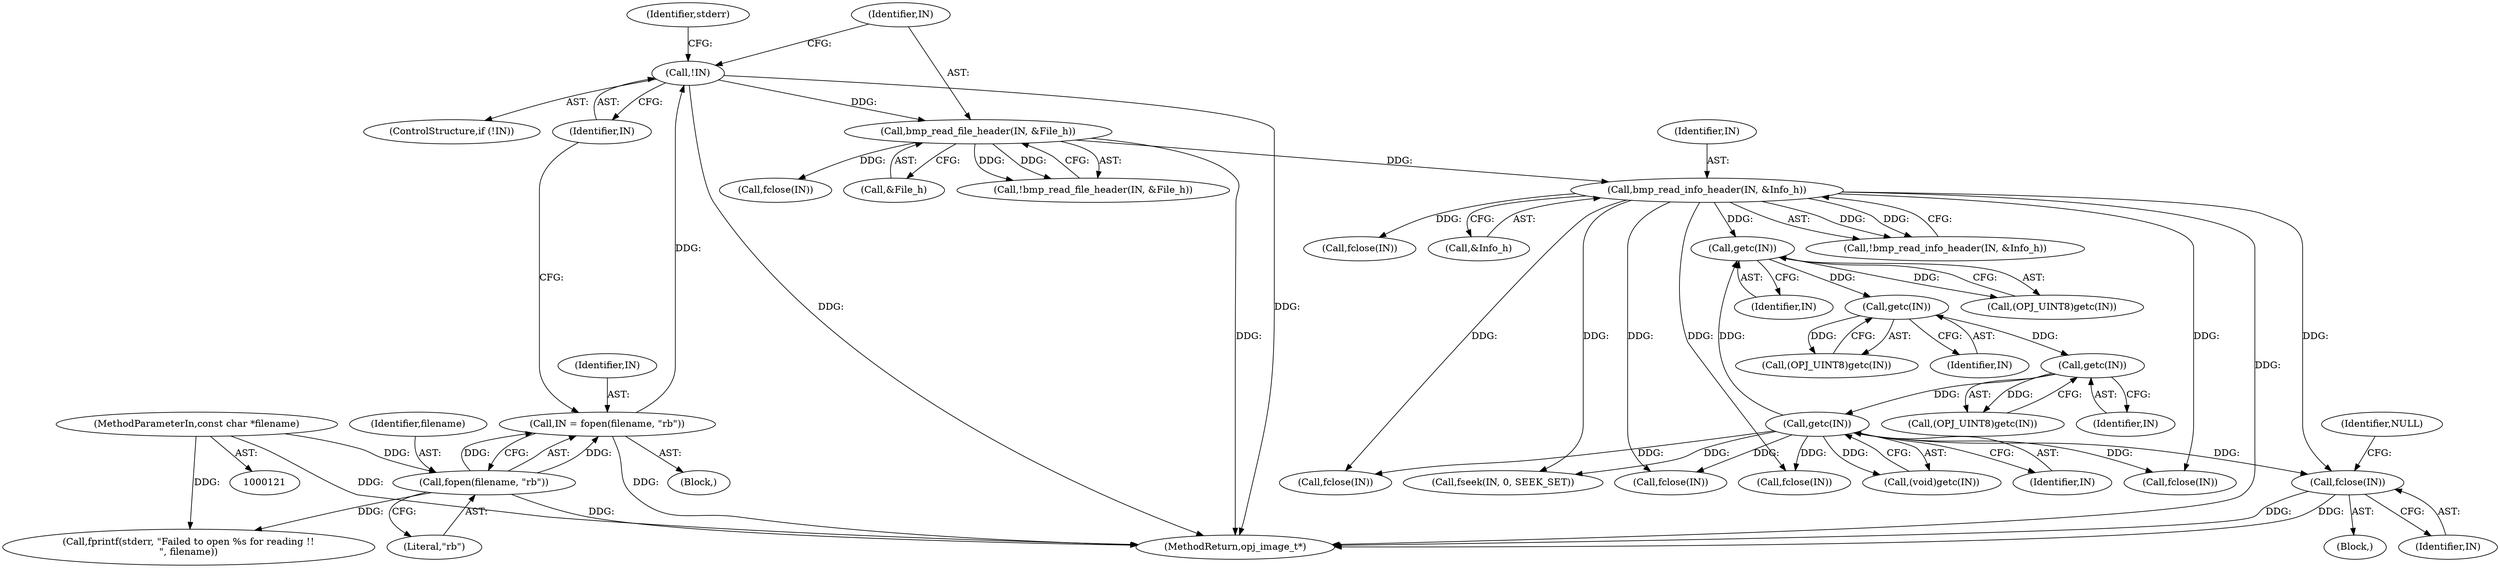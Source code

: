 digraph "0_openjpeg_da940424816e11d624362ce080bc026adffa26e8@API" {
"1000435" [label="(Call,fclose(IN))"];
"1000311" [label="(Call,getc(IN))"];
"1000307" [label="(Call,getc(IN))"];
"1000299" [label="(Call,getc(IN))"];
"1000291" [label="(Call,getc(IN))"];
"1000195" [label="(Call,bmp_read_info_header(IN, &Info_h))"];
"1000184" [label="(Call,bmp_read_file_header(IN, &File_h))"];
"1000173" [label="(Call,!IN)"];
"1000167" [label="(Call,IN = fopen(filename, \"rb\"))"];
"1000169" [label="(Call,fopen(filename, \"rb\"))"];
"1000122" [label="(MethodParameterIn,const char *filename)"];
"1000434" [label="(Block,)"];
"1000183" [label="(Call,!bmp_read_file_header(IN, &File_h))"];
"1000169" [label="(Call,fopen(filename, \"rb\"))"];
"1000172" [label="(ControlStructure,if (!IN))"];
"1000185" [label="(Identifier,IN)"];
"1000174" [label="(Identifier,IN)"];
"1000311" [label="(Call,getc(IN))"];
"1000309" [label="(Call,(void)getc(IN))"];
"1000194" [label="(Call,!bmp_read_info_header(IN, &Info_h))"];
"1000435" [label="(Call,fclose(IN))"];
"1000291" [label="(Call,getc(IN))"];
"1000369" [label="(Call,fclose(IN))"];
"1000289" [label="(Call,(OPJ_UINT8)getc(IN))"];
"1000307" [label="(Call,getc(IN))"];
"1000200" [label="(Call,fclose(IN))"];
"1000122" [label="(MethodParameterIn,const char *filename)"];
"1000197" [label="(Call,&Info_h)"];
"1000177" [label="(Identifier,stderr)"];
"1000980" [label="(MethodReturn,opj_image_t*)"];
"1000436" [label="(Identifier,IN)"];
"1000494" [label="(Call,fseek(IN, 0, SEEK_SET))"];
"1000312" [label="(Identifier,IN)"];
"1000195" [label="(Call,bmp_read_info_header(IN, &Info_h))"];
"1000171" [label="(Literal,\"rb\")"];
"1000438" [label="(Identifier,NULL)"];
"1000168" [label="(Identifier,IN)"];
"1000189" [label="(Call,fclose(IN))"];
"1000173" [label="(Call,!IN)"];
"1000308" [label="(Identifier,IN)"];
"1000490" [label="(Call,fclose(IN))"];
"1000299" [label="(Call,getc(IN))"];
"1000186" [label="(Call,&File_h)"];
"1000124" [label="(Block,)"];
"1000170" [label="(Identifier,filename)"];
"1000176" [label="(Call,fprintf(stderr, \"Failed to open %s for reading !!\n\", filename))"];
"1000305" [label="(Call,(OPJ_UINT8)getc(IN))"];
"1000297" [label="(Call,(OPJ_UINT8)getc(IN))"];
"1000300" [label="(Identifier,IN)"];
"1000389" [label="(Call,fclose(IN))"];
"1000196" [label="(Identifier,IN)"];
"1000292" [label="(Identifier,IN)"];
"1000467" [label="(Call,fclose(IN))"];
"1000167" [label="(Call,IN = fopen(filename, \"rb\"))"];
"1000184" [label="(Call,bmp_read_file_header(IN, &File_h))"];
"1000435" -> "1000434"  [label="AST: "];
"1000435" -> "1000436"  [label="CFG: "];
"1000436" -> "1000435"  [label="AST: "];
"1000438" -> "1000435"  [label="CFG: "];
"1000435" -> "1000980"  [label="DDG: "];
"1000435" -> "1000980"  [label="DDG: "];
"1000311" -> "1000435"  [label="DDG: "];
"1000195" -> "1000435"  [label="DDG: "];
"1000311" -> "1000309"  [label="AST: "];
"1000311" -> "1000312"  [label="CFG: "];
"1000312" -> "1000311"  [label="AST: "];
"1000309" -> "1000311"  [label="CFG: "];
"1000311" -> "1000291"  [label="DDG: "];
"1000311" -> "1000309"  [label="DDG: "];
"1000307" -> "1000311"  [label="DDG: "];
"1000311" -> "1000369"  [label="DDG: "];
"1000311" -> "1000389"  [label="DDG: "];
"1000311" -> "1000467"  [label="DDG: "];
"1000311" -> "1000490"  [label="DDG: "];
"1000311" -> "1000494"  [label="DDG: "];
"1000307" -> "1000305"  [label="AST: "];
"1000307" -> "1000308"  [label="CFG: "];
"1000308" -> "1000307"  [label="AST: "];
"1000305" -> "1000307"  [label="CFG: "];
"1000307" -> "1000305"  [label="DDG: "];
"1000299" -> "1000307"  [label="DDG: "];
"1000299" -> "1000297"  [label="AST: "];
"1000299" -> "1000300"  [label="CFG: "];
"1000300" -> "1000299"  [label="AST: "];
"1000297" -> "1000299"  [label="CFG: "];
"1000299" -> "1000297"  [label="DDG: "];
"1000291" -> "1000299"  [label="DDG: "];
"1000291" -> "1000289"  [label="AST: "];
"1000291" -> "1000292"  [label="CFG: "];
"1000292" -> "1000291"  [label="AST: "];
"1000289" -> "1000291"  [label="CFG: "];
"1000291" -> "1000289"  [label="DDG: "];
"1000195" -> "1000291"  [label="DDG: "];
"1000195" -> "1000194"  [label="AST: "];
"1000195" -> "1000197"  [label="CFG: "];
"1000196" -> "1000195"  [label="AST: "];
"1000197" -> "1000195"  [label="AST: "];
"1000194" -> "1000195"  [label="CFG: "];
"1000195" -> "1000980"  [label="DDG: "];
"1000195" -> "1000194"  [label="DDG: "];
"1000195" -> "1000194"  [label="DDG: "];
"1000184" -> "1000195"  [label="DDG: "];
"1000195" -> "1000200"  [label="DDG: "];
"1000195" -> "1000369"  [label="DDG: "];
"1000195" -> "1000389"  [label="DDG: "];
"1000195" -> "1000467"  [label="DDG: "];
"1000195" -> "1000490"  [label="DDG: "];
"1000195" -> "1000494"  [label="DDG: "];
"1000184" -> "1000183"  [label="AST: "];
"1000184" -> "1000186"  [label="CFG: "];
"1000185" -> "1000184"  [label="AST: "];
"1000186" -> "1000184"  [label="AST: "];
"1000183" -> "1000184"  [label="CFG: "];
"1000184" -> "1000980"  [label="DDG: "];
"1000184" -> "1000183"  [label="DDG: "];
"1000184" -> "1000183"  [label="DDG: "];
"1000173" -> "1000184"  [label="DDG: "];
"1000184" -> "1000189"  [label="DDG: "];
"1000173" -> "1000172"  [label="AST: "];
"1000173" -> "1000174"  [label="CFG: "];
"1000174" -> "1000173"  [label="AST: "];
"1000177" -> "1000173"  [label="CFG: "];
"1000185" -> "1000173"  [label="CFG: "];
"1000173" -> "1000980"  [label="DDG: "];
"1000173" -> "1000980"  [label="DDG: "];
"1000167" -> "1000173"  [label="DDG: "];
"1000167" -> "1000124"  [label="AST: "];
"1000167" -> "1000169"  [label="CFG: "];
"1000168" -> "1000167"  [label="AST: "];
"1000169" -> "1000167"  [label="AST: "];
"1000174" -> "1000167"  [label="CFG: "];
"1000167" -> "1000980"  [label="DDG: "];
"1000169" -> "1000167"  [label="DDG: "];
"1000169" -> "1000167"  [label="DDG: "];
"1000169" -> "1000171"  [label="CFG: "];
"1000170" -> "1000169"  [label="AST: "];
"1000171" -> "1000169"  [label="AST: "];
"1000169" -> "1000980"  [label="DDG: "];
"1000122" -> "1000169"  [label="DDG: "];
"1000169" -> "1000176"  [label="DDG: "];
"1000122" -> "1000121"  [label="AST: "];
"1000122" -> "1000980"  [label="DDG: "];
"1000122" -> "1000176"  [label="DDG: "];
}
